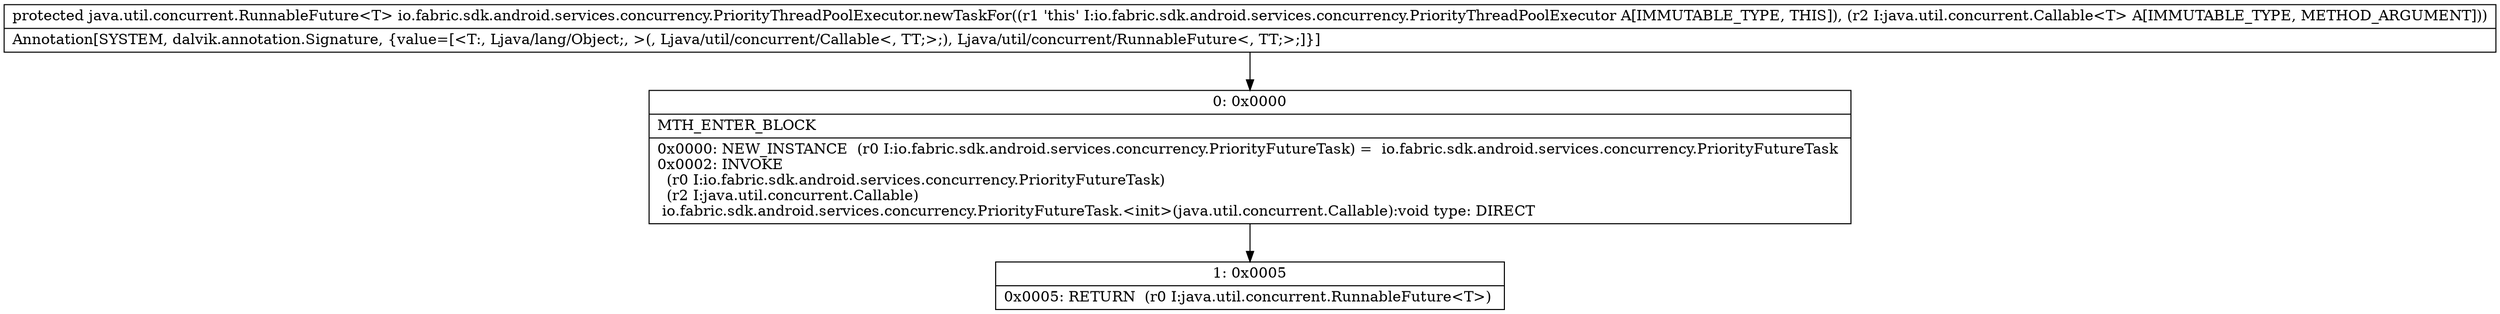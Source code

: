 digraph "CFG forio.fabric.sdk.android.services.concurrency.PriorityThreadPoolExecutor.newTaskFor(Ljava\/util\/concurrent\/Callable;)Ljava\/util\/concurrent\/RunnableFuture;" {
Node_0 [shape=record,label="{0\:\ 0x0000|MTH_ENTER_BLOCK\l|0x0000: NEW_INSTANCE  (r0 I:io.fabric.sdk.android.services.concurrency.PriorityFutureTask) =  io.fabric.sdk.android.services.concurrency.PriorityFutureTask \l0x0002: INVOKE  \l  (r0 I:io.fabric.sdk.android.services.concurrency.PriorityFutureTask)\l  (r2 I:java.util.concurrent.Callable)\l io.fabric.sdk.android.services.concurrency.PriorityFutureTask.\<init\>(java.util.concurrent.Callable):void type: DIRECT \l}"];
Node_1 [shape=record,label="{1\:\ 0x0005|0x0005: RETURN  (r0 I:java.util.concurrent.RunnableFuture\<T\>) \l}"];
MethodNode[shape=record,label="{protected java.util.concurrent.RunnableFuture\<T\> io.fabric.sdk.android.services.concurrency.PriorityThreadPoolExecutor.newTaskFor((r1 'this' I:io.fabric.sdk.android.services.concurrency.PriorityThreadPoolExecutor A[IMMUTABLE_TYPE, THIS]), (r2 I:java.util.concurrent.Callable\<T\> A[IMMUTABLE_TYPE, METHOD_ARGUMENT]))  | Annotation[SYSTEM, dalvik.annotation.Signature, \{value=[\<T:, Ljava\/lang\/Object;, \>(, Ljava\/util\/concurrent\/Callable\<, TT;\>;), Ljava\/util\/concurrent\/RunnableFuture\<, TT;\>;]\}]\l}"];
MethodNode -> Node_0;
Node_0 -> Node_1;
}

